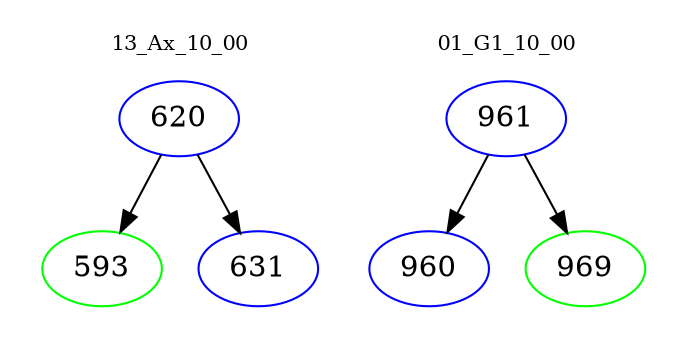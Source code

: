 digraph{
subgraph cluster_0 {
color = white
label = "13_Ax_10_00";
fontsize=10;
T0_620 [label="620", color="blue"]
T0_620 -> T0_593 [color="black"]
T0_593 [label="593", color="green"]
T0_620 -> T0_631 [color="black"]
T0_631 [label="631", color="blue"]
}
subgraph cluster_1 {
color = white
label = "01_G1_10_00";
fontsize=10;
T1_961 [label="961", color="blue"]
T1_961 -> T1_960 [color="black"]
T1_960 [label="960", color="blue"]
T1_961 -> T1_969 [color="black"]
T1_969 [label="969", color="green"]
}
}
